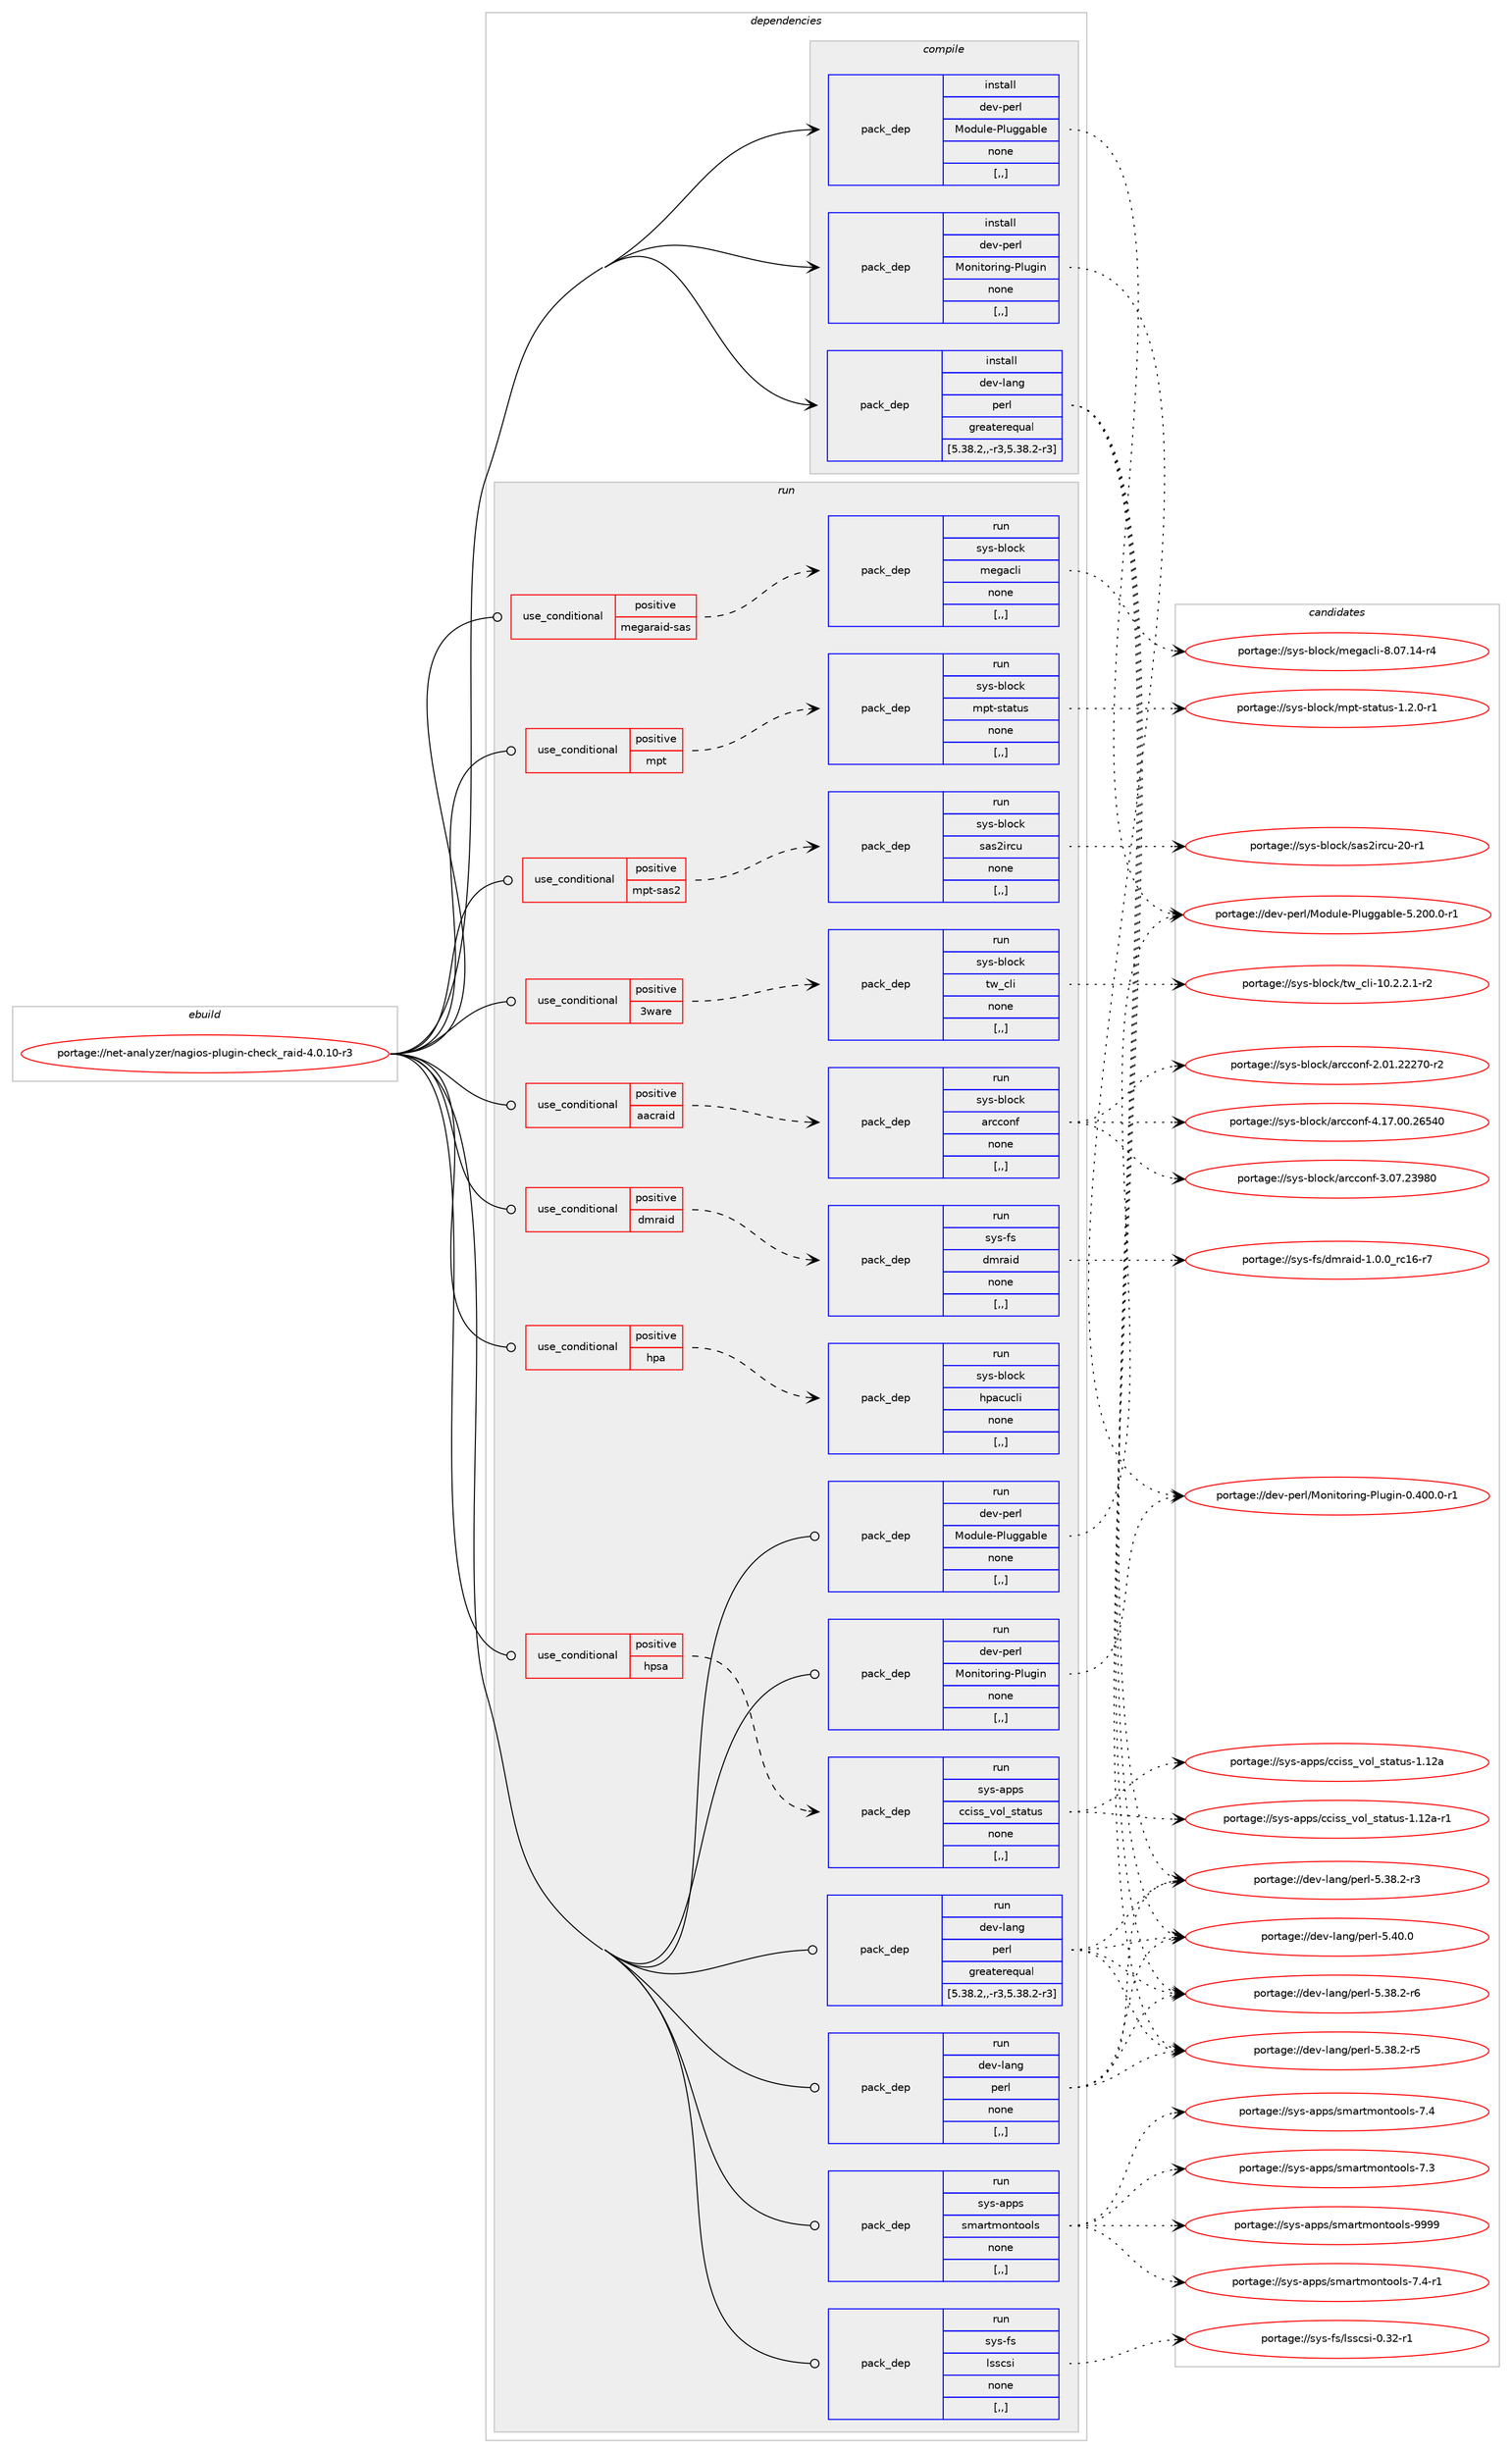 digraph prolog {

# *************
# Graph options
# *************

newrank=true;
concentrate=true;
compound=true;
graph [rankdir=LR,fontname=Helvetica,fontsize=10,ranksep=1.5];#, ranksep=2.5, nodesep=0.2];
edge  [arrowhead=vee];
node  [fontname=Helvetica,fontsize=10];

# **********
# The ebuild
# **********

subgraph cluster_leftcol {
color=gray;
label=<<i>ebuild</i>>;
id [label="portage://net-analyzer/nagios-plugin-check_raid-4.0.10-r3", color=red, width=4, href="../net-analyzer/nagios-plugin-check_raid-4.0.10-r3.svg"];
}

# ****************
# The dependencies
# ****************

subgraph cluster_midcol {
color=gray;
label=<<i>dependencies</i>>;
subgraph cluster_compile {
fillcolor="#eeeeee";
style=filled;
label=<<i>compile</i>>;
subgraph pack248744 {
dependency338370 [label=<<TABLE BORDER="0" CELLBORDER="1" CELLSPACING="0" CELLPADDING="4" WIDTH="220"><TR><TD ROWSPAN="6" CELLPADDING="30">pack_dep</TD></TR><TR><TD WIDTH="110">install</TD></TR><TR><TD>dev-lang</TD></TR><TR><TD>perl</TD></TR><TR><TD>greaterequal</TD></TR><TR><TD>[5.38.2,,-r3,5.38.2-r3]</TD></TR></TABLE>>, shape=none, color=blue];
}
id:e -> dependency338370:w [weight=20,style="solid",arrowhead="vee"];
subgraph pack248745 {
dependency338371 [label=<<TABLE BORDER="0" CELLBORDER="1" CELLSPACING="0" CELLPADDING="4" WIDTH="220"><TR><TD ROWSPAN="6" CELLPADDING="30">pack_dep</TD></TR><TR><TD WIDTH="110">install</TD></TR><TR><TD>dev-perl</TD></TR><TR><TD>Module-Pluggable</TD></TR><TR><TD>none</TD></TR><TR><TD>[,,]</TD></TR></TABLE>>, shape=none, color=blue];
}
id:e -> dependency338371:w [weight=20,style="solid",arrowhead="vee"];
subgraph pack248746 {
dependency338372 [label=<<TABLE BORDER="0" CELLBORDER="1" CELLSPACING="0" CELLPADDING="4" WIDTH="220"><TR><TD ROWSPAN="6" CELLPADDING="30">pack_dep</TD></TR><TR><TD WIDTH="110">install</TD></TR><TR><TD>dev-perl</TD></TR><TR><TD>Monitoring-Plugin</TD></TR><TR><TD>none</TD></TR><TR><TD>[,,]</TD></TR></TABLE>>, shape=none, color=blue];
}
id:e -> dependency338372:w [weight=20,style="solid",arrowhead="vee"];
}
subgraph cluster_compileandrun {
fillcolor="#eeeeee";
style=filled;
label=<<i>compile and run</i>>;
}
subgraph cluster_run {
fillcolor="#eeeeee";
style=filled;
label=<<i>run</i>>;
subgraph cond87057 {
dependency338373 [label=<<TABLE BORDER="0" CELLBORDER="1" CELLSPACING="0" CELLPADDING="4"><TR><TD ROWSPAN="3" CELLPADDING="10">use_conditional</TD></TR><TR><TD>positive</TD></TR><TR><TD>3ware</TD></TR></TABLE>>, shape=none, color=red];
subgraph pack248747 {
dependency338374 [label=<<TABLE BORDER="0" CELLBORDER="1" CELLSPACING="0" CELLPADDING="4" WIDTH="220"><TR><TD ROWSPAN="6" CELLPADDING="30">pack_dep</TD></TR><TR><TD WIDTH="110">run</TD></TR><TR><TD>sys-block</TD></TR><TR><TD>tw_cli</TD></TR><TR><TD>none</TD></TR><TR><TD>[,,]</TD></TR></TABLE>>, shape=none, color=blue];
}
dependency338373:e -> dependency338374:w [weight=20,style="dashed",arrowhead="vee"];
}
id:e -> dependency338373:w [weight=20,style="solid",arrowhead="odot"];
subgraph cond87058 {
dependency338375 [label=<<TABLE BORDER="0" CELLBORDER="1" CELLSPACING="0" CELLPADDING="4"><TR><TD ROWSPAN="3" CELLPADDING="10">use_conditional</TD></TR><TR><TD>positive</TD></TR><TR><TD>aacraid</TD></TR></TABLE>>, shape=none, color=red];
subgraph pack248748 {
dependency338376 [label=<<TABLE BORDER="0" CELLBORDER="1" CELLSPACING="0" CELLPADDING="4" WIDTH="220"><TR><TD ROWSPAN="6" CELLPADDING="30">pack_dep</TD></TR><TR><TD WIDTH="110">run</TD></TR><TR><TD>sys-block</TD></TR><TR><TD>arcconf</TD></TR><TR><TD>none</TD></TR><TR><TD>[,,]</TD></TR></TABLE>>, shape=none, color=blue];
}
dependency338375:e -> dependency338376:w [weight=20,style="dashed",arrowhead="vee"];
}
id:e -> dependency338375:w [weight=20,style="solid",arrowhead="odot"];
subgraph cond87059 {
dependency338377 [label=<<TABLE BORDER="0" CELLBORDER="1" CELLSPACING="0" CELLPADDING="4"><TR><TD ROWSPAN="3" CELLPADDING="10">use_conditional</TD></TR><TR><TD>positive</TD></TR><TR><TD>dmraid</TD></TR></TABLE>>, shape=none, color=red];
subgraph pack248749 {
dependency338378 [label=<<TABLE BORDER="0" CELLBORDER="1" CELLSPACING="0" CELLPADDING="4" WIDTH="220"><TR><TD ROWSPAN="6" CELLPADDING="30">pack_dep</TD></TR><TR><TD WIDTH="110">run</TD></TR><TR><TD>sys-fs</TD></TR><TR><TD>dmraid</TD></TR><TR><TD>none</TD></TR><TR><TD>[,,]</TD></TR></TABLE>>, shape=none, color=blue];
}
dependency338377:e -> dependency338378:w [weight=20,style="dashed",arrowhead="vee"];
}
id:e -> dependency338377:w [weight=20,style="solid",arrowhead="odot"];
subgraph cond87060 {
dependency338379 [label=<<TABLE BORDER="0" CELLBORDER="1" CELLSPACING="0" CELLPADDING="4"><TR><TD ROWSPAN="3" CELLPADDING="10">use_conditional</TD></TR><TR><TD>positive</TD></TR><TR><TD>hpa</TD></TR></TABLE>>, shape=none, color=red];
subgraph pack248750 {
dependency338380 [label=<<TABLE BORDER="0" CELLBORDER="1" CELLSPACING="0" CELLPADDING="4" WIDTH="220"><TR><TD ROWSPAN="6" CELLPADDING="30">pack_dep</TD></TR><TR><TD WIDTH="110">run</TD></TR><TR><TD>sys-block</TD></TR><TR><TD>hpacucli</TD></TR><TR><TD>none</TD></TR><TR><TD>[,,]</TD></TR></TABLE>>, shape=none, color=blue];
}
dependency338379:e -> dependency338380:w [weight=20,style="dashed",arrowhead="vee"];
}
id:e -> dependency338379:w [weight=20,style="solid",arrowhead="odot"];
subgraph cond87061 {
dependency338381 [label=<<TABLE BORDER="0" CELLBORDER="1" CELLSPACING="0" CELLPADDING="4"><TR><TD ROWSPAN="3" CELLPADDING="10">use_conditional</TD></TR><TR><TD>positive</TD></TR><TR><TD>hpsa</TD></TR></TABLE>>, shape=none, color=red];
subgraph pack248751 {
dependency338382 [label=<<TABLE BORDER="0" CELLBORDER="1" CELLSPACING="0" CELLPADDING="4" WIDTH="220"><TR><TD ROWSPAN="6" CELLPADDING="30">pack_dep</TD></TR><TR><TD WIDTH="110">run</TD></TR><TR><TD>sys-apps</TD></TR><TR><TD>cciss_vol_status</TD></TR><TR><TD>none</TD></TR><TR><TD>[,,]</TD></TR></TABLE>>, shape=none, color=blue];
}
dependency338381:e -> dependency338382:w [weight=20,style="dashed",arrowhead="vee"];
}
id:e -> dependency338381:w [weight=20,style="solid",arrowhead="odot"];
subgraph cond87062 {
dependency338383 [label=<<TABLE BORDER="0" CELLBORDER="1" CELLSPACING="0" CELLPADDING="4"><TR><TD ROWSPAN="3" CELLPADDING="10">use_conditional</TD></TR><TR><TD>positive</TD></TR><TR><TD>megaraid-sas</TD></TR></TABLE>>, shape=none, color=red];
subgraph pack248752 {
dependency338384 [label=<<TABLE BORDER="0" CELLBORDER="1" CELLSPACING="0" CELLPADDING="4" WIDTH="220"><TR><TD ROWSPAN="6" CELLPADDING="30">pack_dep</TD></TR><TR><TD WIDTH="110">run</TD></TR><TR><TD>sys-block</TD></TR><TR><TD>megacli</TD></TR><TR><TD>none</TD></TR><TR><TD>[,,]</TD></TR></TABLE>>, shape=none, color=blue];
}
dependency338383:e -> dependency338384:w [weight=20,style="dashed",arrowhead="vee"];
}
id:e -> dependency338383:w [weight=20,style="solid",arrowhead="odot"];
subgraph cond87063 {
dependency338385 [label=<<TABLE BORDER="0" CELLBORDER="1" CELLSPACING="0" CELLPADDING="4"><TR><TD ROWSPAN="3" CELLPADDING="10">use_conditional</TD></TR><TR><TD>positive</TD></TR><TR><TD>mpt</TD></TR></TABLE>>, shape=none, color=red];
subgraph pack248753 {
dependency338386 [label=<<TABLE BORDER="0" CELLBORDER="1" CELLSPACING="0" CELLPADDING="4" WIDTH="220"><TR><TD ROWSPAN="6" CELLPADDING="30">pack_dep</TD></TR><TR><TD WIDTH="110">run</TD></TR><TR><TD>sys-block</TD></TR><TR><TD>mpt-status</TD></TR><TR><TD>none</TD></TR><TR><TD>[,,]</TD></TR></TABLE>>, shape=none, color=blue];
}
dependency338385:e -> dependency338386:w [weight=20,style="dashed",arrowhead="vee"];
}
id:e -> dependency338385:w [weight=20,style="solid",arrowhead="odot"];
subgraph cond87064 {
dependency338387 [label=<<TABLE BORDER="0" CELLBORDER="1" CELLSPACING="0" CELLPADDING="4"><TR><TD ROWSPAN="3" CELLPADDING="10">use_conditional</TD></TR><TR><TD>positive</TD></TR><TR><TD>mpt-sas2</TD></TR></TABLE>>, shape=none, color=red];
subgraph pack248754 {
dependency338388 [label=<<TABLE BORDER="0" CELLBORDER="1" CELLSPACING="0" CELLPADDING="4" WIDTH="220"><TR><TD ROWSPAN="6" CELLPADDING="30">pack_dep</TD></TR><TR><TD WIDTH="110">run</TD></TR><TR><TD>sys-block</TD></TR><TR><TD>sas2ircu</TD></TR><TR><TD>none</TD></TR><TR><TD>[,,]</TD></TR></TABLE>>, shape=none, color=blue];
}
dependency338387:e -> dependency338388:w [weight=20,style="dashed",arrowhead="vee"];
}
id:e -> dependency338387:w [weight=20,style="solid",arrowhead="odot"];
subgraph pack248755 {
dependency338389 [label=<<TABLE BORDER="0" CELLBORDER="1" CELLSPACING="0" CELLPADDING="4" WIDTH="220"><TR><TD ROWSPAN="6" CELLPADDING="30">pack_dep</TD></TR><TR><TD WIDTH="110">run</TD></TR><TR><TD>dev-lang</TD></TR><TR><TD>perl</TD></TR><TR><TD>greaterequal</TD></TR><TR><TD>[5.38.2,,-r3,5.38.2-r3]</TD></TR></TABLE>>, shape=none, color=blue];
}
id:e -> dependency338389:w [weight=20,style="solid",arrowhead="odot"];
subgraph pack248756 {
dependency338390 [label=<<TABLE BORDER="0" CELLBORDER="1" CELLSPACING="0" CELLPADDING="4" WIDTH="220"><TR><TD ROWSPAN="6" CELLPADDING="30">pack_dep</TD></TR><TR><TD WIDTH="110">run</TD></TR><TR><TD>dev-lang</TD></TR><TR><TD>perl</TD></TR><TR><TD>none</TD></TR><TR><TD>[,,]</TD></TR></TABLE>>, shape=none, color=blue];
}
id:e -> dependency338390:w [weight=20,style="solid",arrowhead="odot"];
subgraph pack248757 {
dependency338391 [label=<<TABLE BORDER="0" CELLBORDER="1" CELLSPACING="0" CELLPADDING="4" WIDTH="220"><TR><TD ROWSPAN="6" CELLPADDING="30">pack_dep</TD></TR><TR><TD WIDTH="110">run</TD></TR><TR><TD>dev-perl</TD></TR><TR><TD>Module-Pluggable</TD></TR><TR><TD>none</TD></TR><TR><TD>[,,]</TD></TR></TABLE>>, shape=none, color=blue];
}
id:e -> dependency338391:w [weight=20,style="solid",arrowhead="odot"];
subgraph pack248758 {
dependency338392 [label=<<TABLE BORDER="0" CELLBORDER="1" CELLSPACING="0" CELLPADDING="4" WIDTH="220"><TR><TD ROWSPAN="6" CELLPADDING="30">pack_dep</TD></TR><TR><TD WIDTH="110">run</TD></TR><TR><TD>dev-perl</TD></TR><TR><TD>Monitoring-Plugin</TD></TR><TR><TD>none</TD></TR><TR><TD>[,,]</TD></TR></TABLE>>, shape=none, color=blue];
}
id:e -> dependency338392:w [weight=20,style="solid",arrowhead="odot"];
subgraph pack248759 {
dependency338393 [label=<<TABLE BORDER="0" CELLBORDER="1" CELLSPACING="0" CELLPADDING="4" WIDTH="220"><TR><TD ROWSPAN="6" CELLPADDING="30">pack_dep</TD></TR><TR><TD WIDTH="110">run</TD></TR><TR><TD>sys-apps</TD></TR><TR><TD>smartmontools</TD></TR><TR><TD>none</TD></TR><TR><TD>[,,]</TD></TR></TABLE>>, shape=none, color=blue];
}
id:e -> dependency338393:w [weight=20,style="solid",arrowhead="odot"];
subgraph pack248760 {
dependency338394 [label=<<TABLE BORDER="0" CELLBORDER="1" CELLSPACING="0" CELLPADDING="4" WIDTH="220"><TR><TD ROWSPAN="6" CELLPADDING="30">pack_dep</TD></TR><TR><TD WIDTH="110">run</TD></TR><TR><TD>sys-fs</TD></TR><TR><TD>lsscsi</TD></TR><TR><TD>none</TD></TR><TR><TD>[,,]</TD></TR></TABLE>>, shape=none, color=blue];
}
id:e -> dependency338394:w [weight=20,style="solid",arrowhead="odot"];
}
}

# **************
# The candidates
# **************

subgraph cluster_choices {
rank=same;
color=gray;
label=<<i>candidates</i>>;

subgraph choice248744 {
color=black;
nodesep=1;
choice10010111845108971101034711210111410845534652484648 [label="portage://dev-lang/perl-5.40.0", color=red, width=4,href="../dev-lang/perl-5.40.0.svg"];
choice100101118451089711010347112101114108455346515646504511454 [label="portage://dev-lang/perl-5.38.2-r6", color=red, width=4,href="../dev-lang/perl-5.38.2-r6.svg"];
choice100101118451089711010347112101114108455346515646504511453 [label="portage://dev-lang/perl-5.38.2-r5", color=red, width=4,href="../dev-lang/perl-5.38.2-r5.svg"];
choice100101118451089711010347112101114108455346515646504511451 [label="portage://dev-lang/perl-5.38.2-r3", color=red, width=4,href="../dev-lang/perl-5.38.2-r3.svg"];
dependency338370:e -> choice10010111845108971101034711210111410845534652484648:w [style=dotted,weight="100"];
dependency338370:e -> choice100101118451089711010347112101114108455346515646504511454:w [style=dotted,weight="100"];
dependency338370:e -> choice100101118451089711010347112101114108455346515646504511453:w [style=dotted,weight="100"];
dependency338370:e -> choice100101118451089711010347112101114108455346515646504511451:w [style=dotted,weight="100"];
}
subgraph choice248745 {
color=black;
nodesep=1;
choice1001011184511210111410847771111001171081014580108117103103979810810145534650484846484511449 [label="portage://dev-perl/Module-Pluggable-5.200.0-r1", color=red, width=4,href="../dev-perl/Module-Pluggable-5.200.0-r1.svg"];
dependency338371:e -> choice1001011184511210111410847771111001171081014580108117103103979810810145534650484846484511449:w [style=dotted,weight="100"];
}
subgraph choice248746 {
color=black;
nodesep=1;
choice100101118451121011141084777111110105116111114105110103458010811710310511045484652484846484511449 [label="portage://dev-perl/Monitoring-Plugin-0.400.0-r1", color=red, width=4,href="../dev-perl/Monitoring-Plugin-0.400.0-r1.svg"];
dependency338372:e -> choice100101118451121011141084777111110105116111114105110103458010811710310511045484652484846484511449:w [style=dotted,weight="100"];
}
subgraph choice248747 {
color=black;
nodesep=1;
choice1151211154598108111991074711611995991081054549484650465046494511450 [label="portage://sys-block/tw_cli-10.2.2.1-r2", color=red, width=4,href="../sys-block/tw_cli-10.2.2.1-r2.svg"];
dependency338374:e -> choice1151211154598108111991074711611995991081054549484650465046494511450:w [style=dotted,weight="100"];
}
subgraph choice248748 {
color=black;
nodesep=1;
choice115121115459810811199107479711499991111101024552464955464848465054535248 [label="portage://sys-block/arcconf-4.17.00.26540", color=red, width=4,href="../sys-block/arcconf-4.17.00.26540.svg"];
choice115121115459810811199107479711499991111101024551464855465051575648 [label="portage://sys-block/arcconf-3.07.23980", color=red, width=4,href="../sys-block/arcconf-3.07.23980.svg"];
choice1151211154598108111991074797114999911111010245504648494650505055484511450 [label="portage://sys-block/arcconf-2.01.22270-r2", color=red, width=4,href="../sys-block/arcconf-2.01.22270-r2.svg"];
dependency338376:e -> choice115121115459810811199107479711499991111101024552464955464848465054535248:w [style=dotted,weight="100"];
dependency338376:e -> choice115121115459810811199107479711499991111101024551464855465051575648:w [style=dotted,weight="100"];
dependency338376:e -> choice1151211154598108111991074797114999911111010245504648494650505055484511450:w [style=dotted,weight="100"];
}
subgraph choice248749 {
color=black;
nodesep=1;
choice115121115451021154710010911497105100454946484648951149949544511455 [label="portage://sys-fs/dmraid-1.0.0_rc16-r7", color=red, width=4,href="../sys-fs/dmraid-1.0.0_rc16-r7.svg"];
dependency338378:e -> choice115121115451021154710010911497105100454946484648951149949544511455:w [style=dotted,weight="100"];
}
subgraph choice248750 {
color=black;
nodesep=1;
}
subgraph choice248751 {
color=black;
nodesep=1;
choice11512111545971121121154799991051151159511811110895115116971161171154549464950974511449 [label="portage://sys-apps/cciss_vol_status-1.12a-r1", color=red, width=4,href="../sys-apps/cciss_vol_status-1.12a-r1.svg"];
choice1151211154597112112115479999105115115951181111089511511697116117115454946495097 [label="portage://sys-apps/cciss_vol_status-1.12a", color=red, width=4,href="../sys-apps/cciss_vol_status-1.12a.svg"];
dependency338382:e -> choice11512111545971121121154799991051151159511811110895115116971161171154549464950974511449:w [style=dotted,weight="100"];
dependency338382:e -> choice1151211154597112112115479999105115115951181111089511511697116117115454946495097:w [style=dotted,weight="100"];
}
subgraph choice248752 {
color=black;
nodesep=1;
choice11512111545981081119910747109101103979910810545564648554649524511452 [label="portage://sys-block/megacli-8.07.14-r4", color=red, width=4,href="../sys-block/megacli-8.07.14-r4.svg"];
dependency338384:e -> choice11512111545981081119910747109101103979910810545564648554649524511452:w [style=dotted,weight="100"];
}
subgraph choice248753 {
color=black;
nodesep=1;
choice1151211154598108111991074710911211645115116971161171154549465046484511449 [label="portage://sys-block/mpt-status-1.2.0-r1", color=red, width=4,href="../sys-block/mpt-status-1.2.0-r1.svg"];
dependency338386:e -> choice1151211154598108111991074710911211645115116971161171154549465046484511449:w [style=dotted,weight="100"];
}
subgraph choice248754 {
color=black;
nodesep=1;
choice115121115459810811199107471159711550105114991174550484511449 [label="portage://sys-block/sas2ircu-20-r1", color=red, width=4,href="../sys-block/sas2ircu-20-r1.svg"];
dependency338388:e -> choice115121115459810811199107471159711550105114991174550484511449:w [style=dotted,weight="100"];
}
subgraph choice248755 {
color=black;
nodesep=1;
choice10010111845108971101034711210111410845534652484648 [label="portage://dev-lang/perl-5.40.0", color=red, width=4,href="../dev-lang/perl-5.40.0.svg"];
choice100101118451089711010347112101114108455346515646504511454 [label="portage://dev-lang/perl-5.38.2-r6", color=red, width=4,href="../dev-lang/perl-5.38.2-r6.svg"];
choice100101118451089711010347112101114108455346515646504511453 [label="portage://dev-lang/perl-5.38.2-r5", color=red, width=4,href="../dev-lang/perl-5.38.2-r5.svg"];
choice100101118451089711010347112101114108455346515646504511451 [label="portage://dev-lang/perl-5.38.2-r3", color=red, width=4,href="../dev-lang/perl-5.38.2-r3.svg"];
dependency338389:e -> choice10010111845108971101034711210111410845534652484648:w [style=dotted,weight="100"];
dependency338389:e -> choice100101118451089711010347112101114108455346515646504511454:w [style=dotted,weight="100"];
dependency338389:e -> choice100101118451089711010347112101114108455346515646504511453:w [style=dotted,weight="100"];
dependency338389:e -> choice100101118451089711010347112101114108455346515646504511451:w [style=dotted,weight="100"];
}
subgraph choice248756 {
color=black;
nodesep=1;
choice10010111845108971101034711210111410845534652484648 [label="portage://dev-lang/perl-5.40.0", color=red, width=4,href="../dev-lang/perl-5.40.0.svg"];
choice100101118451089711010347112101114108455346515646504511454 [label="portage://dev-lang/perl-5.38.2-r6", color=red, width=4,href="../dev-lang/perl-5.38.2-r6.svg"];
choice100101118451089711010347112101114108455346515646504511453 [label="portage://dev-lang/perl-5.38.2-r5", color=red, width=4,href="../dev-lang/perl-5.38.2-r5.svg"];
choice100101118451089711010347112101114108455346515646504511451 [label="portage://dev-lang/perl-5.38.2-r3", color=red, width=4,href="../dev-lang/perl-5.38.2-r3.svg"];
dependency338390:e -> choice10010111845108971101034711210111410845534652484648:w [style=dotted,weight="100"];
dependency338390:e -> choice100101118451089711010347112101114108455346515646504511454:w [style=dotted,weight="100"];
dependency338390:e -> choice100101118451089711010347112101114108455346515646504511453:w [style=dotted,weight="100"];
dependency338390:e -> choice100101118451089711010347112101114108455346515646504511451:w [style=dotted,weight="100"];
}
subgraph choice248757 {
color=black;
nodesep=1;
choice1001011184511210111410847771111001171081014580108117103103979810810145534650484846484511449 [label="portage://dev-perl/Module-Pluggable-5.200.0-r1", color=red, width=4,href="../dev-perl/Module-Pluggable-5.200.0-r1.svg"];
dependency338391:e -> choice1001011184511210111410847771111001171081014580108117103103979810810145534650484846484511449:w [style=dotted,weight="100"];
}
subgraph choice248758 {
color=black;
nodesep=1;
choice100101118451121011141084777111110105116111114105110103458010811710310511045484652484846484511449 [label="portage://dev-perl/Monitoring-Plugin-0.400.0-r1", color=red, width=4,href="../dev-perl/Monitoring-Plugin-0.400.0-r1.svg"];
dependency338392:e -> choice100101118451121011141084777111110105116111114105110103458010811710310511045484652484846484511449:w [style=dotted,weight="100"];
}
subgraph choice248759 {
color=black;
nodesep=1;
choice115121115459711211211547115109971141161091111101161111111081154557575757 [label="portage://sys-apps/smartmontools-9999", color=red, width=4,href="../sys-apps/smartmontools-9999.svg"];
choice11512111545971121121154711510997114116109111110116111111108115455546524511449 [label="portage://sys-apps/smartmontools-7.4-r1", color=red, width=4,href="../sys-apps/smartmontools-7.4-r1.svg"];
choice1151211154597112112115471151099711411610911111011611111110811545554652 [label="portage://sys-apps/smartmontools-7.4", color=red, width=4,href="../sys-apps/smartmontools-7.4.svg"];
choice1151211154597112112115471151099711411610911111011611111110811545554651 [label="portage://sys-apps/smartmontools-7.3", color=red, width=4,href="../sys-apps/smartmontools-7.3.svg"];
dependency338393:e -> choice115121115459711211211547115109971141161091111101161111111081154557575757:w [style=dotted,weight="100"];
dependency338393:e -> choice11512111545971121121154711510997114116109111110116111111108115455546524511449:w [style=dotted,weight="100"];
dependency338393:e -> choice1151211154597112112115471151099711411610911111011611111110811545554652:w [style=dotted,weight="100"];
dependency338393:e -> choice1151211154597112112115471151099711411610911111011611111110811545554651:w [style=dotted,weight="100"];
}
subgraph choice248760 {
color=black;
nodesep=1;
choice11512111545102115471081151159911510545484651504511449 [label="portage://sys-fs/lsscsi-0.32-r1", color=red, width=4,href="../sys-fs/lsscsi-0.32-r1.svg"];
dependency338394:e -> choice11512111545102115471081151159911510545484651504511449:w [style=dotted,weight="100"];
}
}

}
